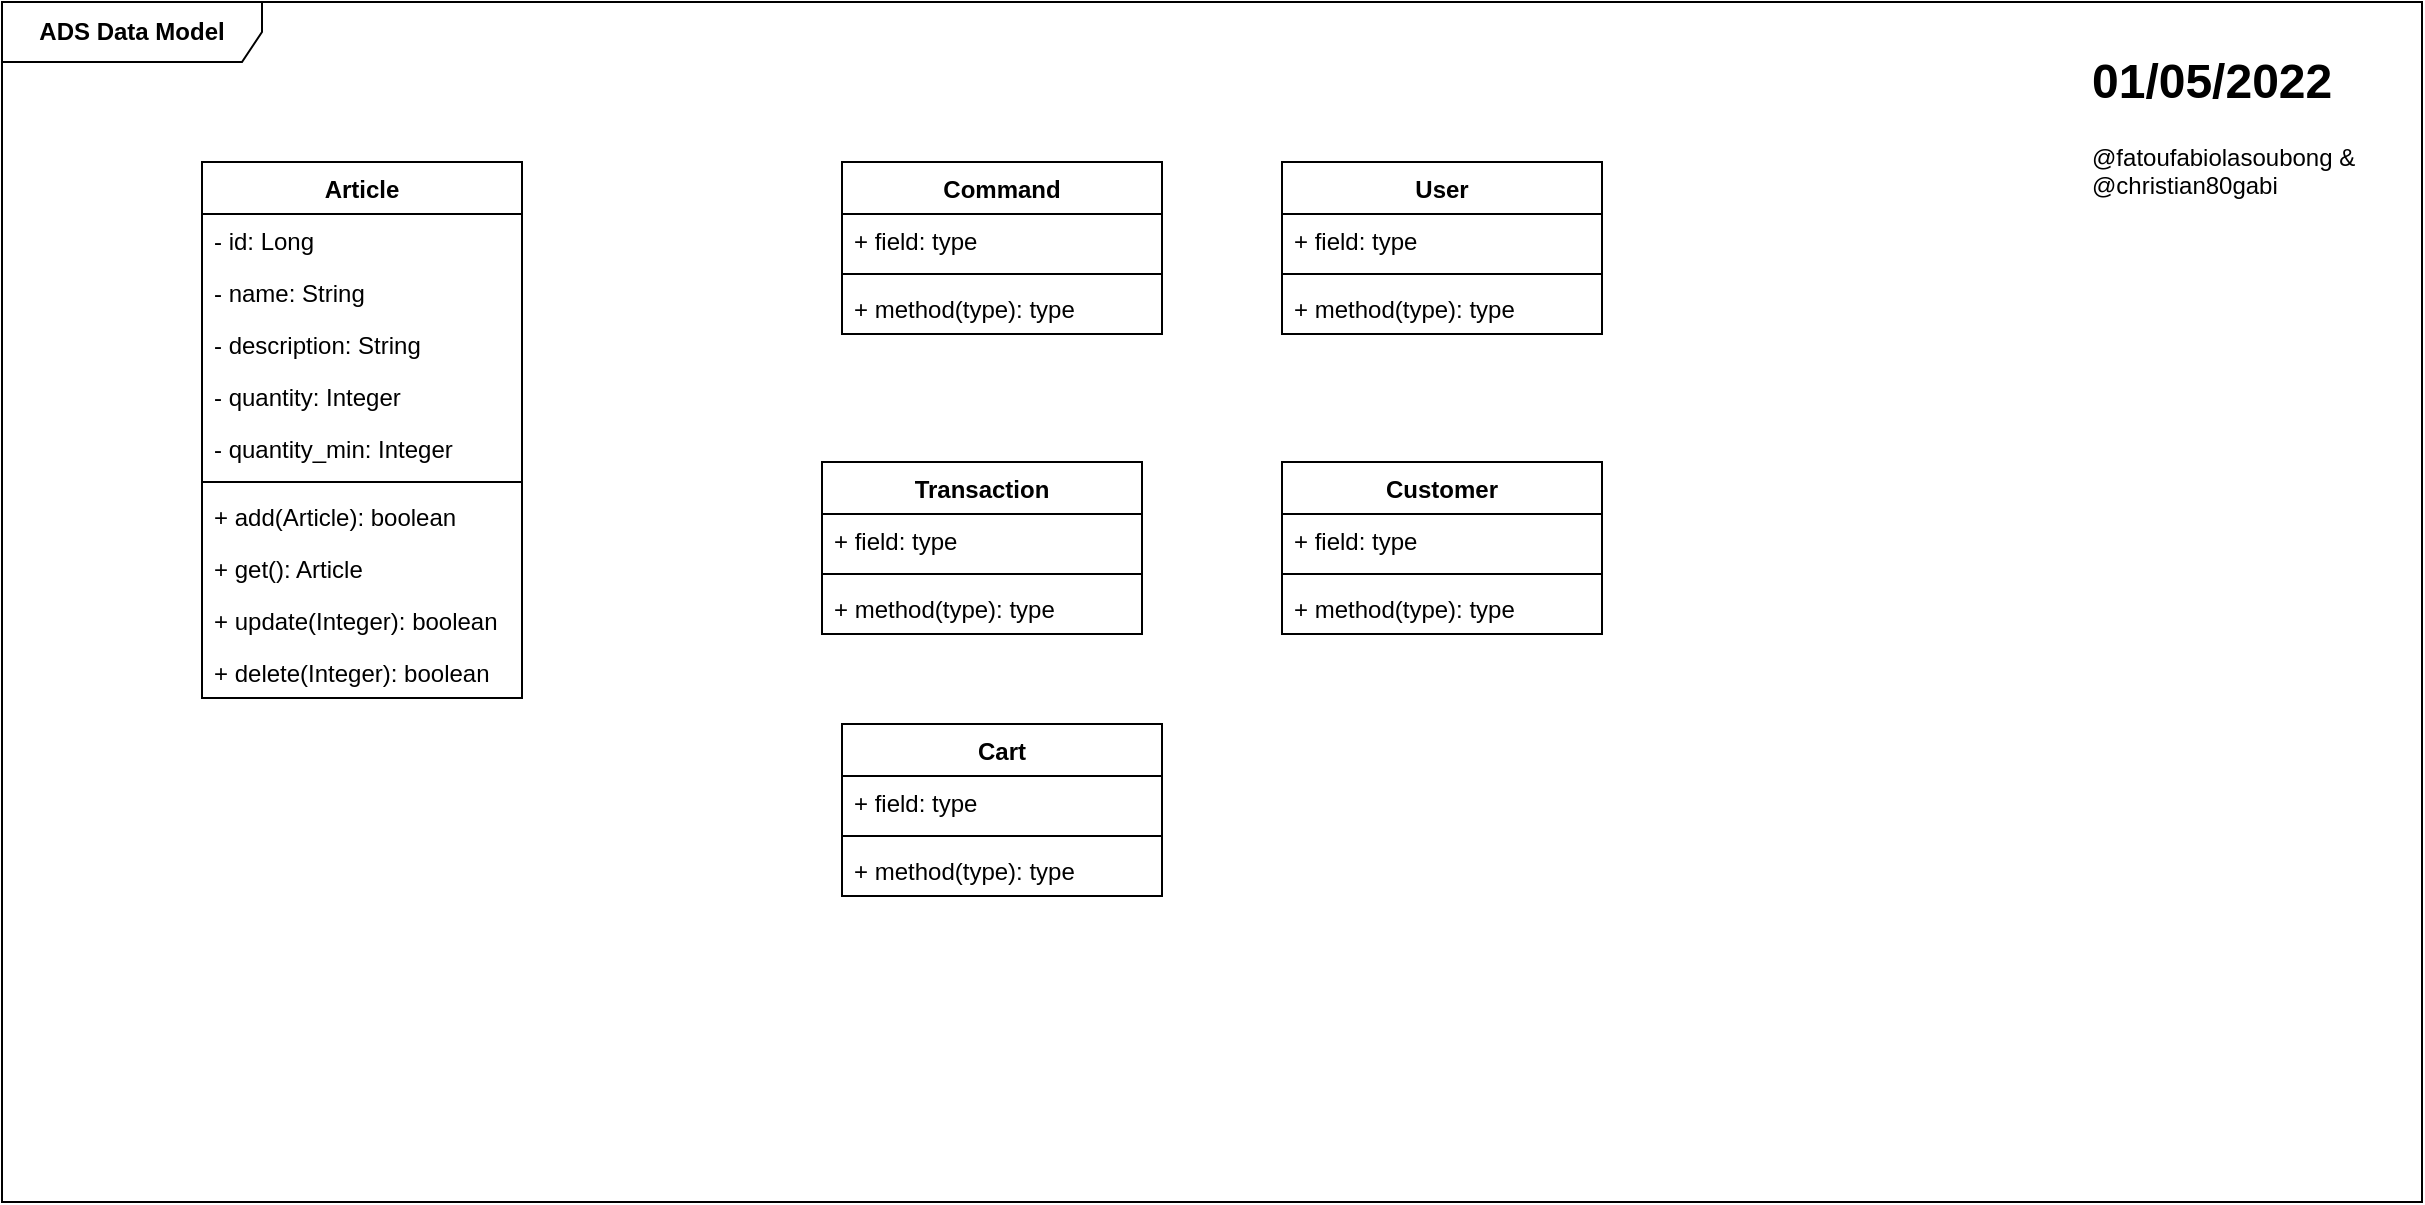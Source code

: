 <mxfile version="17.5.0" type="device"><diagram id="_HwY1uhGj_rbhBw75XPR" name="Page-1"><mxGraphModel dx="1374" dy="786" grid="1" gridSize="10" guides="1" tooltips="1" connect="1" arrows="1" fold="1" page="1" pageScale="1" pageWidth="1169" pageHeight="827" math="0" shadow="0"><root><mxCell id="0"/><mxCell id="1" parent="0"/><mxCell id="owOCmz4-IbvoTtp4ZQRH-1" value="Article" style="swimlane;fontStyle=1;align=center;verticalAlign=top;childLayout=stackLayout;horizontal=1;startSize=26;horizontalStack=0;resizeParent=1;resizeParentMax=0;resizeLast=0;collapsible=1;marginBottom=0;" vertex="1" parent="1"><mxGeometry x="120" y="90" width="160" height="268" as="geometry"/></mxCell><mxCell id="owOCmz4-IbvoTtp4ZQRH-2" value="- id: Long" style="text;strokeColor=none;fillColor=none;align=left;verticalAlign=top;spacingLeft=4;spacingRight=4;overflow=hidden;rotatable=0;points=[[0,0.5],[1,0.5]];portConstraint=eastwest;" vertex="1" parent="owOCmz4-IbvoTtp4ZQRH-1"><mxGeometry y="26" width="160" height="26" as="geometry"/></mxCell><mxCell id="owOCmz4-IbvoTtp4ZQRH-5" value="- name: String" style="text;strokeColor=none;fillColor=none;align=left;verticalAlign=top;spacingLeft=4;spacingRight=4;overflow=hidden;rotatable=0;points=[[0,0.5],[1,0.5]];portConstraint=eastwest;" vertex="1" parent="owOCmz4-IbvoTtp4ZQRH-1"><mxGeometry y="52" width="160" height="26" as="geometry"/></mxCell><mxCell id="owOCmz4-IbvoTtp4ZQRH-8" value="- description: String" style="text;strokeColor=none;fillColor=none;align=left;verticalAlign=top;spacingLeft=4;spacingRight=4;overflow=hidden;rotatable=0;points=[[0,0.5],[1,0.5]];portConstraint=eastwest;" vertex="1" parent="owOCmz4-IbvoTtp4ZQRH-1"><mxGeometry y="78" width="160" height="26" as="geometry"/></mxCell><mxCell id="owOCmz4-IbvoTtp4ZQRH-6" value="- quantity: Integer" style="text;strokeColor=none;fillColor=none;align=left;verticalAlign=top;spacingLeft=4;spacingRight=4;overflow=hidden;rotatable=0;points=[[0,0.5],[1,0.5]];portConstraint=eastwest;" vertex="1" parent="owOCmz4-IbvoTtp4ZQRH-1"><mxGeometry y="104" width="160" height="26" as="geometry"/></mxCell><mxCell id="owOCmz4-IbvoTtp4ZQRH-7" value="- quantity_min: Integer" style="text;strokeColor=none;fillColor=none;align=left;verticalAlign=top;spacingLeft=4;spacingRight=4;overflow=hidden;rotatable=0;points=[[0,0.5],[1,0.5]];portConstraint=eastwest;" vertex="1" parent="owOCmz4-IbvoTtp4ZQRH-1"><mxGeometry y="130" width="160" height="26" as="geometry"/></mxCell><mxCell id="owOCmz4-IbvoTtp4ZQRH-3" value="" style="line;strokeWidth=1;fillColor=none;align=left;verticalAlign=middle;spacingTop=-1;spacingLeft=3;spacingRight=3;rotatable=0;labelPosition=right;points=[];portConstraint=eastwest;" vertex="1" parent="owOCmz4-IbvoTtp4ZQRH-1"><mxGeometry y="156" width="160" height="8" as="geometry"/></mxCell><mxCell id="owOCmz4-IbvoTtp4ZQRH-4" value="+ add(Article): boolean" style="text;strokeColor=none;fillColor=none;align=left;verticalAlign=top;spacingLeft=4;spacingRight=4;overflow=hidden;rotatable=0;points=[[0,0.5],[1,0.5]];portConstraint=eastwest;" vertex="1" parent="owOCmz4-IbvoTtp4ZQRH-1"><mxGeometry y="164" width="160" height="26" as="geometry"/></mxCell><mxCell id="owOCmz4-IbvoTtp4ZQRH-9" value="+ get(): Article" style="text;strokeColor=none;fillColor=none;align=left;verticalAlign=top;spacingLeft=4;spacingRight=4;overflow=hidden;rotatable=0;points=[[0,0.5],[1,0.5]];portConstraint=eastwest;" vertex="1" parent="owOCmz4-IbvoTtp4ZQRH-1"><mxGeometry y="190" width="160" height="26" as="geometry"/></mxCell><mxCell id="owOCmz4-IbvoTtp4ZQRH-10" value="+ update(Integer): boolean" style="text;strokeColor=none;fillColor=none;align=left;verticalAlign=top;spacingLeft=4;spacingRight=4;overflow=hidden;rotatable=0;points=[[0,0.5],[1,0.5]];portConstraint=eastwest;" vertex="1" parent="owOCmz4-IbvoTtp4ZQRH-1"><mxGeometry y="216" width="160" height="26" as="geometry"/></mxCell><mxCell id="owOCmz4-IbvoTtp4ZQRH-11" value="+ delete(Integer): boolean" style="text;strokeColor=none;fillColor=none;align=left;verticalAlign=top;spacingLeft=4;spacingRight=4;overflow=hidden;rotatable=0;points=[[0,0.5],[1,0.5]];portConstraint=eastwest;" vertex="1" parent="owOCmz4-IbvoTtp4ZQRH-1"><mxGeometry y="242" width="160" height="26" as="geometry"/></mxCell><mxCell id="owOCmz4-IbvoTtp4ZQRH-12" value="Command" style="swimlane;fontStyle=1;align=center;verticalAlign=top;childLayout=stackLayout;horizontal=1;startSize=26;horizontalStack=0;resizeParent=1;resizeParentMax=0;resizeLast=0;collapsible=1;marginBottom=0;" vertex="1" parent="1"><mxGeometry x="440" y="90" width="160" height="86" as="geometry"/></mxCell><mxCell id="owOCmz4-IbvoTtp4ZQRH-13" value="+ field: type" style="text;strokeColor=none;fillColor=none;align=left;verticalAlign=top;spacingLeft=4;spacingRight=4;overflow=hidden;rotatable=0;points=[[0,0.5],[1,0.5]];portConstraint=eastwest;" vertex="1" parent="owOCmz4-IbvoTtp4ZQRH-12"><mxGeometry y="26" width="160" height="26" as="geometry"/></mxCell><mxCell id="owOCmz4-IbvoTtp4ZQRH-14" value="" style="line;strokeWidth=1;fillColor=none;align=left;verticalAlign=middle;spacingTop=-1;spacingLeft=3;spacingRight=3;rotatable=0;labelPosition=right;points=[];portConstraint=eastwest;" vertex="1" parent="owOCmz4-IbvoTtp4ZQRH-12"><mxGeometry y="52" width="160" height="8" as="geometry"/></mxCell><mxCell id="owOCmz4-IbvoTtp4ZQRH-15" value="+ method(type): type" style="text;strokeColor=none;fillColor=none;align=left;verticalAlign=top;spacingLeft=4;spacingRight=4;overflow=hidden;rotatable=0;points=[[0,0.5],[1,0.5]];portConstraint=eastwest;" vertex="1" parent="owOCmz4-IbvoTtp4ZQRH-12"><mxGeometry y="60" width="160" height="26" as="geometry"/></mxCell><mxCell id="owOCmz4-IbvoTtp4ZQRH-16" value="User" style="swimlane;fontStyle=1;align=center;verticalAlign=top;childLayout=stackLayout;horizontal=1;startSize=26;horizontalStack=0;resizeParent=1;resizeParentMax=0;resizeLast=0;collapsible=1;marginBottom=0;" vertex="1" parent="1"><mxGeometry x="660" y="90" width="160" height="86" as="geometry"/></mxCell><mxCell id="owOCmz4-IbvoTtp4ZQRH-17" value="+ field: type" style="text;strokeColor=none;fillColor=none;align=left;verticalAlign=top;spacingLeft=4;spacingRight=4;overflow=hidden;rotatable=0;points=[[0,0.5],[1,0.5]];portConstraint=eastwest;" vertex="1" parent="owOCmz4-IbvoTtp4ZQRH-16"><mxGeometry y="26" width="160" height="26" as="geometry"/></mxCell><mxCell id="owOCmz4-IbvoTtp4ZQRH-18" value="" style="line;strokeWidth=1;fillColor=none;align=left;verticalAlign=middle;spacingTop=-1;spacingLeft=3;spacingRight=3;rotatable=0;labelPosition=right;points=[];portConstraint=eastwest;" vertex="1" parent="owOCmz4-IbvoTtp4ZQRH-16"><mxGeometry y="52" width="160" height="8" as="geometry"/></mxCell><mxCell id="owOCmz4-IbvoTtp4ZQRH-19" value="+ method(type): type" style="text;strokeColor=none;fillColor=none;align=left;verticalAlign=top;spacingLeft=4;spacingRight=4;overflow=hidden;rotatable=0;points=[[0,0.5],[1,0.5]];portConstraint=eastwest;" vertex="1" parent="owOCmz4-IbvoTtp4ZQRH-16"><mxGeometry y="60" width="160" height="26" as="geometry"/></mxCell><mxCell id="owOCmz4-IbvoTtp4ZQRH-20" value="Transaction" style="swimlane;fontStyle=1;align=center;verticalAlign=top;childLayout=stackLayout;horizontal=1;startSize=26;horizontalStack=0;resizeParent=1;resizeParentMax=0;resizeLast=0;collapsible=1;marginBottom=0;" vertex="1" parent="1"><mxGeometry x="430" y="240" width="160" height="86" as="geometry"/></mxCell><mxCell id="owOCmz4-IbvoTtp4ZQRH-21" value="+ field: type" style="text;strokeColor=none;fillColor=none;align=left;verticalAlign=top;spacingLeft=4;spacingRight=4;overflow=hidden;rotatable=0;points=[[0,0.5],[1,0.5]];portConstraint=eastwest;" vertex="1" parent="owOCmz4-IbvoTtp4ZQRH-20"><mxGeometry y="26" width="160" height="26" as="geometry"/></mxCell><mxCell id="owOCmz4-IbvoTtp4ZQRH-22" value="" style="line;strokeWidth=1;fillColor=none;align=left;verticalAlign=middle;spacingTop=-1;spacingLeft=3;spacingRight=3;rotatable=0;labelPosition=right;points=[];portConstraint=eastwest;" vertex="1" parent="owOCmz4-IbvoTtp4ZQRH-20"><mxGeometry y="52" width="160" height="8" as="geometry"/></mxCell><mxCell id="owOCmz4-IbvoTtp4ZQRH-23" value="+ method(type): type" style="text;strokeColor=none;fillColor=none;align=left;verticalAlign=top;spacingLeft=4;spacingRight=4;overflow=hidden;rotatable=0;points=[[0,0.5],[1,0.5]];portConstraint=eastwest;" vertex="1" parent="owOCmz4-IbvoTtp4ZQRH-20"><mxGeometry y="60" width="160" height="26" as="geometry"/></mxCell><mxCell id="owOCmz4-IbvoTtp4ZQRH-24" value="Customer" style="swimlane;fontStyle=1;align=center;verticalAlign=top;childLayout=stackLayout;horizontal=1;startSize=26;horizontalStack=0;resizeParent=1;resizeParentMax=0;resizeLast=0;collapsible=1;marginBottom=0;" vertex="1" parent="1"><mxGeometry x="660" y="240" width="160" height="86" as="geometry"/></mxCell><mxCell id="owOCmz4-IbvoTtp4ZQRH-25" value="+ field: type" style="text;strokeColor=none;fillColor=none;align=left;verticalAlign=top;spacingLeft=4;spacingRight=4;overflow=hidden;rotatable=0;points=[[0,0.5],[1,0.5]];portConstraint=eastwest;" vertex="1" parent="owOCmz4-IbvoTtp4ZQRH-24"><mxGeometry y="26" width="160" height="26" as="geometry"/></mxCell><mxCell id="owOCmz4-IbvoTtp4ZQRH-26" value="" style="line;strokeWidth=1;fillColor=none;align=left;verticalAlign=middle;spacingTop=-1;spacingLeft=3;spacingRight=3;rotatable=0;labelPosition=right;points=[];portConstraint=eastwest;" vertex="1" parent="owOCmz4-IbvoTtp4ZQRH-24"><mxGeometry y="52" width="160" height="8" as="geometry"/></mxCell><mxCell id="owOCmz4-IbvoTtp4ZQRH-27" value="+ method(type): type" style="text;strokeColor=none;fillColor=none;align=left;verticalAlign=top;spacingLeft=4;spacingRight=4;overflow=hidden;rotatable=0;points=[[0,0.5],[1,0.5]];portConstraint=eastwest;" vertex="1" parent="owOCmz4-IbvoTtp4ZQRH-24"><mxGeometry y="60" width="160" height="26" as="geometry"/></mxCell><mxCell id="owOCmz4-IbvoTtp4ZQRH-28" value="Cart" style="swimlane;fontStyle=1;align=center;verticalAlign=top;childLayout=stackLayout;horizontal=1;startSize=26;horizontalStack=0;resizeParent=1;resizeParentMax=0;resizeLast=0;collapsible=1;marginBottom=0;" vertex="1" parent="1"><mxGeometry x="440" y="371" width="160" height="86" as="geometry"/></mxCell><mxCell id="owOCmz4-IbvoTtp4ZQRH-29" value="+ field: type" style="text;strokeColor=none;fillColor=none;align=left;verticalAlign=top;spacingLeft=4;spacingRight=4;overflow=hidden;rotatable=0;points=[[0,0.5],[1,0.5]];portConstraint=eastwest;" vertex="1" parent="owOCmz4-IbvoTtp4ZQRH-28"><mxGeometry y="26" width="160" height="26" as="geometry"/></mxCell><mxCell id="owOCmz4-IbvoTtp4ZQRH-30" value="" style="line;strokeWidth=1;fillColor=none;align=left;verticalAlign=middle;spacingTop=-1;spacingLeft=3;spacingRight=3;rotatable=0;labelPosition=right;points=[];portConstraint=eastwest;" vertex="1" parent="owOCmz4-IbvoTtp4ZQRH-28"><mxGeometry y="52" width="160" height="8" as="geometry"/></mxCell><mxCell id="owOCmz4-IbvoTtp4ZQRH-31" value="+ method(type): type" style="text;strokeColor=none;fillColor=none;align=left;verticalAlign=top;spacingLeft=4;spacingRight=4;overflow=hidden;rotatable=0;points=[[0,0.5],[1,0.5]];portConstraint=eastwest;" vertex="1" parent="owOCmz4-IbvoTtp4ZQRH-28"><mxGeometry y="60" width="160" height="26" as="geometry"/></mxCell><mxCell id="owOCmz4-IbvoTtp4ZQRH-32" value="&lt;b&gt;ADS Data Model&lt;/b&gt;" style="shape=umlFrame;whiteSpace=wrap;html=1;width=130;height=30;" vertex="1" parent="1"><mxGeometry x="20" y="10" width="1210" height="600" as="geometry"/></mxCell><mxCell id="owOCmz4-IbvoTtp4ZQRH-33" value="&lt;h1&gt;01/05/2022&lt;/h1&gt;&lt;p&gt;@fatoufabiolasoubong &amp;amp; @christian80gabi&lt;/p&gt;" style="text;html=1;strokeColor=none;fillColor=none;spacing=5;spacingTop=-20;whiteSpace=wrap;overflow=hidden;rounded=0;" vertex="1" parent="1"><mxGeometry x="1060" y="30" width="150" height="120" as="geometry"/></mxCell></root></mxGraphModel></diagram></mxfile>
